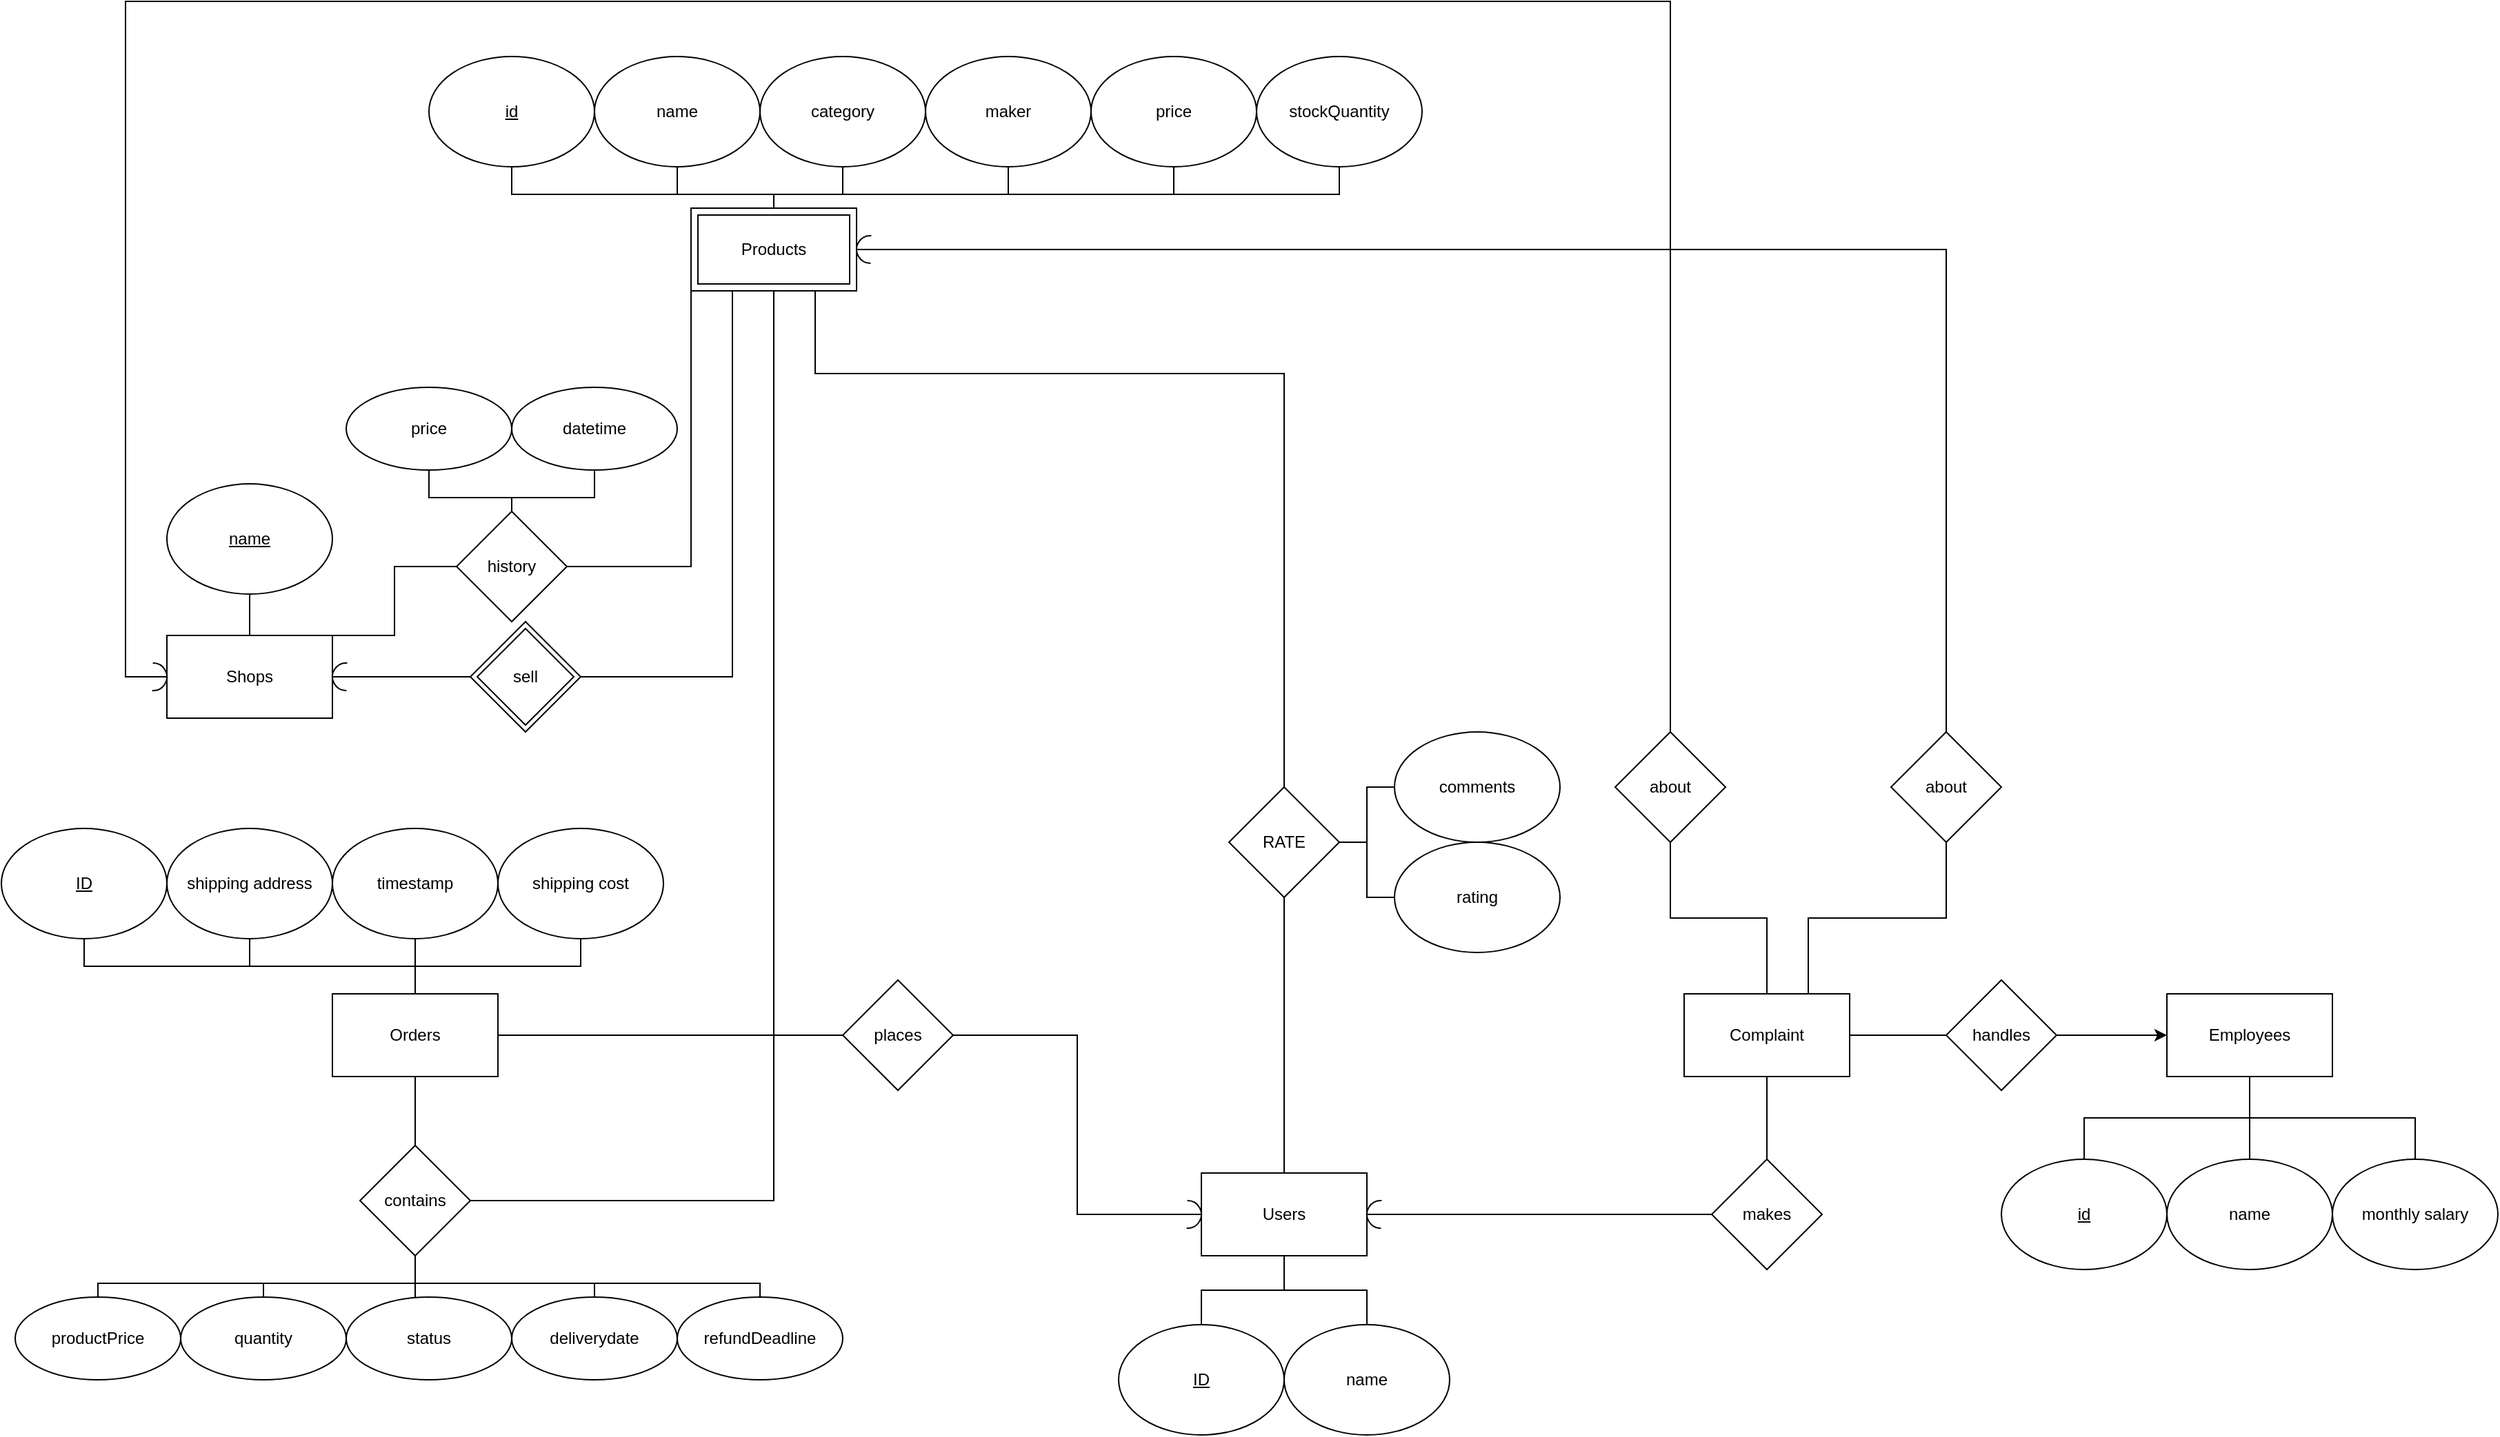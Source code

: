 <mxfile version="16.5.2" type="google"><diagram id="R2lEEEUBdFMjLlhIrx00" name="Page-1"><mxGraphModel dx="1384" dy="780" grid="1" gridSize="10" guides="1" tooltips="1" connect="1" arrows="1" fold="1" page="1" pageScale="1" pageWidth="850" pageHeight="1100" math="0" shadow="0" extFonts="Permanent Marker^https://fonts.googleapis.com/css?family=Permanent+Marker"><root><mxCell id="0"/><mxCell id="1" parent="0"/><mxCell id="CAWcFe6ftpbQC6StqvtP-8" style="edgeStyle=orthogonalEdgeStyle;rounded=0;orthogonalLoop=1;jettySize=auto;html=1;entryX=0;entryY=0.5;entryDx=0;entryDy=0;endArrow=none;endFill=0;exitX=1;exitY=0.5;exitDx=0;exitDy=0;" parent="1" source="tH63tWW0Jjr-03rM_A07-1" target="CAWcFe6ftpbQC6StqvtP-6" edge="1"><mxGeometry relative="1" as="geometry"><Array as="points"><mxPoint x="890" y="1050"/><mxPoint x="890" y="1050"/></Array></mxGeometry></mxCell><mxCell id="CAWcFe6ftpbQC6StqvtP-9" style="edgeStyle=orthogonalEdgeStyle;rounded=0;orthogonalLoop=1;jettySize=auto;html=1;entryX=0;entryY=0.5;entryDx=0;entryDy=0;endArrow=none;endFill=0;exitX=1;exitY=0;exitDx=0;exitDy=0;" parent="1" source="tH63tWW0Jjr-03rM_A07-1" target="CAWcFe6ftpbQC6StqvtP-3" edge="1"><mxGeometry relative="1" as="geometry"><Array as="points"><mxPoint x="875" y="1020"/><mxPoint x="875" y="970"/></Array></mxGeometry></mxCell><mxCell id="EW7hAlsl08u5H5kuOMch-9" value="" style="edgeStyle=orthogonalEdgeStyle;rounded=0;orthogonalLoop=1;jettySize=auto;html=1;endArrow=none;endFill=0;" parent="1" source="tH63tWW0Jjr-03rM_A07-1" target="CAWcFe6ftpbQC6StqvtP-7" edge="1"><mxGeometry relative="1" as="geometry"/></mxCell><mxCell id="tH63tWW0Jjr-03rM_A07-1" value="Shops" style="rounded=0;whiteSpace=wrap;html=1;" parent="1" vertex="1"><mxGeometry x="710" y="1020" width="120" height="60" as="geometry"/></mxCell><mxCell id="tH63tWW0Jjr-03rM_A07-3" value="Employees" style="whiteSpace=wrap;html=1;" parent="1" vertex="1"><mxGeometry x="2160" y="1280" width="120" height="60" as="geometry"/></mxCell><mxCell id="CAWcFe6ftpbQC6StqvtP-45" style="edgeStyle=orthogonalEdgeStyle;rounded=0;orthogonalLoop=1;jettySize=auto;html=1;entryX=0.5;entryY=1;entryDx=0;entryDy=0;endArrow=none;endFill=0;exitX=0.5;exitY=0;exitDx=0;exitDy=0;" parent="1" source="tH63tWW0Jjr-03rM_A07-5" target="CAWcFe6ftpbQC6StqvtP-44" edge="1"><mxGeometry relative="1" as="geometry"><Array as="points"><mxPoint x="1520" y="1390"/><mxPoint x="1520" y="1390"/></Array></mxGeometry></mxCell><mxCell id="EW7hAlsl08u5H5kuOMch-7" style="edgeStyle=orthogonalEdgeStyle;rounded=0;orthogonalLoop=1;jettySize=auto;html=1;entryX=1;entryY=0.5;entryDx=0;entryDy=0;endArrow=none;endFill=0;" parent="1" source="tH63tWW0Jjr-03rM_A07-5" target="EW7hAlsl08u5H5kuOMch-6" edge="1"><mxGeometry relative="1" as="geometry"/></mxCell><mxCell id="tH63tWW0Jjr-03rM_A07-5" value="Users" style="whiteSpace=wrap;html=1;" parent="1" vertex="1"><mxGeometry x="1460" y="1410" width="120" height="60" as="geometry"/></mxCell><mxCell id="CAWcFe6ftpbQC6StqvtP-29" style="edgeStyle=orthogonalEdgeStyle;rounded=0;orthogonalLoop=1;jettySize=auto;html=1;entryX=0.5;entryY=0;entryDx=0;entryDy=0;endArrow=none;endFill=0;" parent="1" source="tH63tWW0Jjr-03rM_A07-8" target="tH63tWW0Jjr-03rM_A07-1" edge="1"><mxGeometry relative="1" as="geometry"/></mxCell><mxCell id="tH63tWW0Jjr-03rM_A07-8" value="&lt;u&gt;name&lt;/u&gt;" style="ellipse;whiteSpace=wrap;html=1;" parent="1" vertex="1"><mxGeometry x="710" y="910" width="120" height="80" as="geometry"/></mxCell><mxCell id="uPYmgdJ5V9UW76l6auye-20" style="edgeStyle=orthogonalEdgeStyle;rounded=0;orthogonalLoop=1;jettySize=auto;html=1;entryX=0.5;entryY=1;entryDx=0;entryDy=0;endArrow=none;endFill=0;exitX=0.5;exitY=0;exitDx=0;exitDy=0;" parent="1" source="tH63tWW0Jjr-03rM_A07-18" target="tH63tWW0Jjr-03rM_A07-3" edge="1"><mxGeometry relative="1" as="geometry"><Array as="points"><mxPoint x="2100" y="1370"/><mxPoint x="2220" y="1370"/></Array></mxGeometry></mxCell><mxCell id="tH63tWW0Jjr-03rM_A07-18" value="&lt;u&gt;id&lt;/u&gt;" style="ellipse;whiteSpace=wrap;html=1;" parent="1" vertex="1"><mxGeometry x="2040" y="1400" width="120" height="80" as="geometry"/></mxCell><mxCell id="tH63tWW0Jjr-03rM_A07-20" style="edgeStyle=orthogonalEdgeStyle;rounded=0;orthogonalLoop=1;jettySize=auto;html=1;entryX=0.5;entryY=1;entryDx=0;entryDy=0;endArrow=none;endFill=0;exitX=0.5;exitY=0;exitDx=0;exitDy=0;" parent="1" source="tH63tWW0Jjr-03rM_A07-19" target="tH63tWW0Jjr-03rM_A07-3" edge="1"><mxGeometry relative="1" as="geometry"/></mxCell><mxCell id="tH63tWW0Jjr-03rM_A07-19" value="monthly salary" style="ellipse;whiteSpace=wrap;html=1;" parent="1" vertex="1"><mxGeometry x="2280" y="1400" width="120" height="80" as="geometry"/></mxCell><mxCell id="uPYmgdJ5V9UW76l6auye-22" style="edgeStyle=orthogonalEdgeStyle;rounded=0;orthogonalLoop=1;jettySize=auto;html=1;entryX=0.5;entryY=1;entryDx=0;entryDy=0;endArrow=none;endFill=0;" parent="1" source="tH63tWW0Jjr-03rM_A07-27" target="tH63tWW0Jjr-03rM_A07-5" edge="1"><mxGeometry relative="1" as="geometry"/></mxCell><mxCell id="tH63tWW0Jjr-03rM_A07-27" value="&lt;u&gt;ID&lt;/u&gt;" style="ellipse;whiteSpace=wrap;html=1;" parent="1" vertex="1"><mxGeometry x="1400" y="1520" width="120" height="80" as="geometry"/></mxCell><mxCell id="tH63tWW0Jjr-03rM_A07-29" style="edgeStyle=orthogonalEdgeStyle;rounded=0;orthogonalLoop=1;jettySize=auto;html=1;entryX=0.5;entryY=1;entryDx=0;entryDy=0;endArrow=none;endFill=0;" parent="1" source="tH63tWW0Jjr-03rM_A07-28" target="tH63tWW0Jjr-03rM_A07-5" edge="1"><mxGeometry relative="1" as="geometry"/></mxCell><mxCell id="tH63tWW0Jjr-03rM_A07-28" value="name" style="ellipse;whiteSpace=wrap;html=1;" parent="1" vertex="1"><mxGeometry x="1520" y="1520" width="120" height="80" as="geometry"/></mxCell><mxCell id="uPYmgdJ5V9UW76l6auye-21" style="edgeStyle=orthogonalEdgeStyle;rounded=0;orthogonalLoop=1;jettySize=auto;html=1;entryX=0.5;entryY=1;entryDx=0;entryDy=0;endArrow=none;endFill=0;exitX=0.5;exitY=0;exitDx=0;exitDy=0;" parent="1" source="tH63tWW0Jjr-03rM_A07-30" target="tH63tWW0Jjr-03rM_A07-3" edge="1"><mxGeometry relative="1" as="geometry"/></mxCell><mxCell id="tH63tWW0Jjr-03rM_A07-30" value="name" style="ellipse;whiteSpace=wrap;html=1;" parent="1" vertex="1"><mxGeometry x="2160" y="1400" width="120" height="80" as="geometry"/></mxCell><mxCell id="CAWcFe6ftpbQC6StqvtP-10" style="edgeStyle=orthogonalEdgeStyle;rounded=0;orthogonalLoop=1;jettySize=auto;html=1;entryX=0;entryY=1;entryDx=0;entryDy=0;endArrow=none;endFill=0;" parent="1" source="CAWcFe6ftpbQC6StqvtP-3" target="tH63tWW0Jjr-03rM_A07-2" edge="1"><mxGeometry relative="1" as="geometry"/></mxCell><mxCell id="CAWcFe6ftpbQC6StqvtP-31" style="edgeStyle=orthogonalEdgeStyle;rounded=0;orthogonalLoop=1;jettySize=auto;html=1;exitX=0.5;exitY=0;exitDx=0;exitDy=0;entryX=0.5;entryY=1;entryDx=0;entryDy=0;endArrow=none;endFill=0;" parent="1" source="CAWcFe6ftpbQC6StqvtP-3" target="CAWcFe6ftpbQC6StqvtP-4" edge="1"><mxGeometry relative="1" as="geometry"><Array as="points"><mxPoint x="960" y="920"/><mxPoint x="1020" y="920"/></Array></mxGeometry></mxCell><mxCell id="CAWcFe6ftpbQC6StqvtP-3" value="history" style="rhombus;whiteSpace=wrap;html=1;" parent="1" vertex="1"><mxGeometry x="920" y="930" width="80" height="80" as="geometry"/></mxCell><mxCell id="CAWcFe6ftpbQC6StqvtP-4" value="datetime" style="ellipse;whiteSpace=wrap;html=1;" parent="1" vertex="1"><mxGeometry x="960" y="840" width="120" height="60" as="geometry"/></mxCell><mxCell id="uPYmgdJ5V9UW76l6auye-33" style="edgeStyle=orthogonalEdgeStyle;rounded=0;orthogonalLoop=1;jettySize=auto;html=1;entryX=0.5;entryY=0;entryDx=0;entryDy=0;endArrow=none;endFill=0;" parent="1" source="CAWcFe6ftpbQC6StqvtP-5" target="CAWcFe6ftpbQC6StqvtP-3" edge="1"><mxGeometry relative="1" as="geometry"/></mxCell><mxCell id="CAWcFe6ftpbQC6StqvtP-5" value="price" style="ellipse;whiteSpace=wrap;html=1;" parent="1" vertex="1"><mxGeometry x="840" y="840" width="120" height="60" as="geometry"/></mxCell><mxCell id="CAWcFe6ftpbQC6StqvtP-38" style="edgeStyle=orthogonalEdgeStyle;rounded=0;orthogonalLoop=1;jettySize=auto;html=1;entryX=1;entryY=0.5;entryDx=0;entryDy=0;endArrow=none;endFill=0;exitX=0.5;exitY=1;exitDx=0;exitDy=0;" parent="1" source="tH63tWW0Jjr-03rM_A07-2" target="CAWcFe6ftpbQC6StqvtP-16" edge="1"><mxGeometry relative="1" as="geometry"><Array as="points"><mxPoint x="1150" y="1430"/></Array></mxGeometry></mxCell><mxCell id="tH63tWW0Jjr-03rM_A07-2" value="Products" style="whiteSpace=wrap;html=1;" parent="1" vertex="1"><mxGeometry x="1090" y="710" width="120" height="60" as="geometry"/></mxCell><mxCell id="uPYmgdJ5V9UW76l6auye-26" style="edgeStyle=orthogonalEdgeStyle;rounded=0;orthogonalLoop=1;jettySize=auto;html=1;entryX=0.5;entryY=0;entryDx=0;entryDy=0;endArrow=none;endFill=0;" parent="1" source="tH63tWW0Jjr-03rM_A07-10" target="tH63tWW0Jjr-03rM_A07-2" edge="1"><mxGeometry relative="1" as="geometry"><Array as="points"><mxPoint x="960" y="700"/><mxPoint x="1150" y="700"/></Array></mxGeometry></mxCell><mxCell id="tH63tWW0Jjr-03rM_A07-10" value="&lt;u&gt;id&lt;/u&gt;" style="ellipse;whiteSpace=wrap;html=1;" parent="1" vertex="1"><mxGeometry x="900" y="600" width="120" height="80" as="geometry"/></mxCell><mxCell id="uPYmgdJ5V9UW76l6auye-31" style="edgeStyle=orthogonalEdgeStyle;rounded=0;orthogonalLoop=1;jettySize=auto;html=1;entryX=0.5;entryY=0;entryDx=0;entryDy=0;endArrow=none;endFill=0;" parent="1" source="tH63tWW0Jjr-03rM_A07-13" target="tH63tWW0Jjr-03rM_A07-2" edge="1"><mxGeometry relative="1" as="geometry"><Array as="points"><mxPoint x="1320" y="700"/><mxPoint x="1150" y="700"/></Array></mxGeometry></mxCell><mxCell id="tH63tWW0Jjr-03rM_A07-13" value="maker" style="ellipse;whiteSpace=wrap;html=1;" parent="1" vertex="1"><mxGeometry x="1260" y="600" width="120" height="80" as="geometry"/></mxCell><mxCell id="uPYmgdJ5V9UW76l6auye-32" style="edgeStyle=orthogonalEdgeStyle;rounded=0;orthogonalLoop=1;jettySize=auto;html=1;entryX=0.5;entryY=0;entryDx=0;entryDy=0;endArrow=none;endFill=0;" parent="1" source="tH63tWW0Jjr-03rM_A07-14" target="tH63tWW0Jjr-03rM_A07-2" edge="1"><mxGeometry relative="1" as="geometry"><Array as="points"><mxPoint x="1440" y="700"/><mxPoint x="1150" y="700"/></Array></mxGeometry></mxCell><mxCell id="tH63tWW0Jjr-03rM_A07-14" value="price" style="ellipse;whiteSpace=wrap;html=1;" parent="1" vertex="1"><mxGeometry x="1380" y="600" width="120" height="80" as="geometry"/></mxCell><mxCell id="tH63tWW0Jjr-03rM_A07-17" style="edgeStyle=orthogonalEdgeStyle;rounded=0;orthogonalLoop=1;jettySize=auto;html=1;endArrow=none;endFill=0;exitX=0.5;exitY=1;exitDx=0;exitDy=0;" parent="1" source="tH63tWW0Jjr-03rM_A07-15" target="tH63tWW0Jjr-03rM_A07-2" edge="1"><mxGeometry relative="1" as="geometry"><Array as="points"><mxPoint x="1560" y="700"/><mxPoint x="1150" y="700"/></Array></mxGeometry></mxCell><mxCell id="tH63tWW0Jjr-03rM_A07-15" value="stockQuantity" style="ellipse;whiteSpace=wrap;html=1;" parent="1" vertex="1"><mxGeometry x="1500" y="600" width="120" height="80" as="geometry"/></mxCell><mxCell id="CAWcFe6ftpbQC6StqvtP-6" value="sell" style="rhombus;whiteSpace=wrap;html=1;" parent="1" vertex="1"><mxGeometry x="930" y="1010" width="80" height="80" as="geometry"/></mxCell><mxCell id="CAWcFe6ftpbQC6StqvtP-11" style="edgeStyle=orthogonalEdgeStyle;rounded=0;orthogonalLoop=1;jettySize=auto;html=1;entryX=0.25;entryY=1;entryDx=0;entryDy=0;endArrow=none;endFill=0;exitX=1;exitY=0.5;exitDx=0;exitDy=0;" parent="1" source="CAWcFe6ftpbQC6StqvtP-6" target="tH63tWW0Jjr-03rM_A07-2" edge="1"><mxGeometry relative="1" as="geometry"/></mxCell><mxCell id="CAWcFe6ftpbQC6StqvtP-7" value="sell" style="rhombus;whiteSpace=wrap;html=1;" parent="1" vertex="1"><mxGeometry x="935" y="1015" width="70" height="70" as="geometry"/></mxCell><mxCell id="CAWcFe6ftpbQC6StqvtP-12" value="Products" style="whiteSpace=wrap;html=1;" parent="1" vertex="1"><mxGeometry x="1095" y="715" width="110" height="50" as="geometry"/></mxCell><mxCell id="CAWcFe6ftpbQC6StqvtP-16" value="contains" style="rhombus;whiteSpace=wrap;html=1;" parent="1" vertex="1"><mxGeometry x="850" y="1390" width="80" height="80" as="geometry"/></mxCell><mxCell id="CAWcFe6ftpbQC6StqvtP-17" style="edgeStyle=orthogonalEdgeStyle;rounded=0;orthogonalLoop=1;jettySize=auto;html=1;endArrow=none;endFill=0;entryX=0.5;entryY=0;entryDx=0;entryDy=0;" parent="1" source="tH63tWW0Jjr-03rM_A07-6" target="CAWcFe6ftpbQC6StqvtP-16" edge="1"><mxGeometry relative="1" as="geometry"><mxPoint x="890" y="1380" as="targetPoint"/></mxGeometry></mxCell><mxCell id="uPYmgdJ5V9UW76l6auye-17" style="edgeStyle=orthogonalEdgeStyle;rounded=0;orthogonalLoop=1;jettySize=auto;html=1;entryX=0.5;entryY=1;entryDx=0;entryDy=0;endArrow=none;endFill=0;" parent="1" source="CAWcFe6ftpbQC6StqvtP-21" target="CAWcFe6ftpbQC6StqvtP-16" edge="1"><mxGeometry relative="1" as="geometry"><Array as="points"><mxPoint x="1020" y="1490"/><mxPoint x="890" y="1490"/></Array></mxGeometry></mxCell><mxCell id="CAWcFe6ftpbQC6StqvtP-21" value="deliverydate" style="ellipse;whiteSpace=wrap;html=1;" parent="1" vertex="1"><mxGeometry x="960" y="1500" width="120" height="60" as="geometry"/></mxCell><mxCell id="uPYmgdJ5V9UW76l6auye-18" style="edgeStyle=orthogonalEdgeStyle;rounded=0;orthogonalLoop=1;jettySize=auto;html=1;entryX=0.5;entryY=1;entryDx=0;entryDy=0;endArrow=none;endFill=0;" parent="1" source="CAWcFe6ftpbQC6StqvtP-22" target="CAWcFe6ftpbQC6StqvtP-16" edge="1"><mxGeometry relative="1" as="geometry"><Array as="points"><mxPoint x="1140" y="1490"/><mxPoint x="890" y="1490"/></Array></mxGeometry></mxCell><mxCell id="CAWcFe6ftpbQC6StqvtP-22" value="refundDeadline" style="ellipse;whiteSpace=wrap;html=1;" parent="1" vertex="1"><mxGeometry x="1080" y="1500" width="120" height="60" as="geometry"/></mxCell><mxCell id="uPYmgdJ5V9UW76l6auye-14" style="edgeStyle=orthogonalEdgeStyle;rounded=0;orthogonalLoop=1;jettySize=auto;html=1;entryX=0.5;entryY=1;entryDx=0;entryDy=0;endArrow=none;endFill=0;" parent="1" source="CAWcFe6ftpbQC6StqvtP-23" target="CAWcFe6ftpbQC6StqvtP-16" edge="1"><mxGeometry relative="1" as="geometry"><Array as="points"><mxPoint x="660" y="1490"/><mxPoint x="890" y="1490"/></Array></mxGeometry></mxCell><mxCell id="CAWcFe6ftpbQC6StqvtP-23" value="productPrice" style="ellipse;whiteSpace=wrap;html=1;" parent="1" vertex="1"><mxGeometry x="600" y="1500" width="120" height="60" as="geometry"/></mxCell><mxCell id="uPYmgdJ5V9UW76l6auye-15" style="edgeStyle=orthogonalEdgeStyle;rounded=0;orthogonalLoop=1;jettySize=auto;html=1;entryX=0.5;entryY=1;entryDx=0;entryDy=0;endArrow=none;endFill=0;" parent="1" source="CAWcFe6ftpbQC6StqvtP-35" target="CAWcFe6ftpbQC6StqvtP-16" edge="1"><mxGeometry relative="1" as="geometry"><Array as="points"><mxPoint x="780" y="1490"/><mxPoint x="890" y="1490"/></Array></mxGeometry></mxCell><mxCell id="CAWcFe6ftpbQC6StqvtP-35" value="quantity" style="ellipse;whiteSpace=wrap;html=1;" parent="1" vertex="1"><mxGeometry x="720" y="1500" width="120" height="60" as="geometry"/></mxCell><mxCell id="uPYmgdJ5V9UW76l6auye-16" style="edgeStyle=orthogonalEdgeStyle;rounded=0;orthogonalLoop=1;jettySize=auto;html=1;entryX=0.5;entryY=1;entryDx=0;entryDy=0;endArrow=none;endFill=0;" parent="1" source="CAWcFe6ftpbQC6StqvtP-36" target="CAWcFe6ftpbQC6StqvtP-16" edge="1"><mxGeometry relative="1" as="geometry"><Array as="points"><mxPoint x="890" y="1510"/><mxPoint x="890" y="1510"/></Array></mxGeometry></mxCell><mxCell id="CAWcFe6ftpbQC6StqvtP-36" value="status" style="ellipse;whiteSpace=wrap;html=1;" parent="1" vertex="1"><mxGeometry x="840" y="1500" width="120" height="60" as="geometry"/></mxCell><mxCell id="CAWcFe6ftpbQC6StqvtP-46" style="edgeStyle=orthogonalEdgeStyle;rounded=0;orthogonalLoop=1;jettySize=auto;html=1;entryX=0.75;entryY=1;entryDx=0;entryDy=0;endArrow=none;endFill=0;" parent="1" source="CAWcFe6ftpbQC6StqvtP-44" target="tH63tWW0Jjr-03rM_A07-2" edge="1"><mxGeometry relative="1" as="geometry"><Array as="points"><mxPoint x="1520" y="830"/><mxPoint x="1180" y="830"/></Array></mxGeometry></mxCell><mxCell id="CAWcFe6ftpbQC6StqvtP-48" style="edgeStyle=orthogonalEdgeStyle;rounded=0;orthogonalLoop=1;jettySize=auto;html=1;entryX=0;entryY=0.5;entryDx=0;entryDy=0;endArrow=none;endFill=0;" parent="1" source="CAWcFe6ftpbQC6StqvtP-44" target="CAWcFe6ftpbQC6StqvtP-47" edge="1"><mxGeometry relative="1" as="geometry"/></mxCell><mxCell id="CAWcFe6ftpbQC6StqvtP-44" value="RATE" style="rhombus;whiteSpace=wrap;html=1;" parent="1" vertex="1"><mxGeometry x="1480" y="1130" width="80" height="80" as="geometry"/></mxCell><mxCell id="CAWcFe6ftpbQC6StqvtP-47" value="comments" style="ellipse;whiteSpace=wrap;html=1;" parent="1" vertex="1"><mxGeometry x="1600" y="1090" width="120" height="80" as="geometry"/></mxCell><mxCell id="uPYmgdJ5V9UW76l6auye-34" style="edgeStyle=orthogonalEdgeStyle;rounded=0;orthogonalLoop=1;jettySize=auto;html=1;entryX=1;entryY=0.5;entryDx=0;entryDy=0;endArrow=none;endFill=0;" parent="1" source="CAWcFe6ftpbQC6StqvtP-49" target="CAWcFe6ftpbQC6StqvtP-44" edge="1"><mxGeometry relative="1" as="geometry"/></mxCell><mxCell id="CAWcFe6ftpbQC6StqvtP-49" value="rating" style="ellipse;whiteSpace=wrap;html=1;" parent="1" vertex="1"><mxGeometry x="1600" y="1170" width="120" height="80" as="geometry"/></mxCell><mxCell id="CAWcFe6ftpbQC6StqvtP-53" style="edgeStyle=orthogonalEdgeStyle;rounded=0;orthogonalLoop=1;jettySize=auto;html=1;entryX=0;entryY=0.5;entryDx=0;entryDy=0;endArrow=none;endFill=0;exitX=0.5;exitY=0;exitDx=0;exitDy=0;" parent="1" source="yoHlL-oMxorDhoJOEI85-1" target="tH63tWW0Jjr-03rM_A07-1" edge="1"><mxGeometry relative="1" as="geometry"><mxPoint x="1980" y="1130" as="sourcePoint"/><Array as="points"><mxPoint x="1800" y="560"/><mxPoint x="680" y="560"/><mxPoint x="680" y="1050"/></Array></mxGeometry></mxCell><mxCell id="yoHlL-oMxorDhoJOEI85-6" style="edgeStyle=orthogonalEdgeStyle;rounded=0;orthogonalLoop=1;jettySize=auto;html=1;entryX=0.5;entryY=1;entryDx=0;entryDy=0;endArrow=none;endFill=0;" parent="1" source="CAWcFe6ftpbQC6StqvtP-59" target="yoHlL-oMxorDhoJOEI85-1" edge="1"><mxGeometry relative="1" as="geometry"/></mxCell><mxCell id="yoHlL-oMxorDhoJOEI85-7" style="edgeStyle=orthogonalEdgeStyle;rounded=0;orthogonalLoop=1;jettySize=auto;html=1;entryX=0.5;entryY=1;entryDx=0;entryDy=0;endArrow=none;endFill=0;exitX=0.75;exitY=0;exitDx=0;exitDy=0;" parent="1" source="CAWcFe6ftpbQC6StqvtP-59" target="yoHlL-oMxorDhoJOEI85-2" edge="1"><mxGeometry relative="1" as="geometry"/></mxCell><mxCell id="CAWcFe6ftpbQC6StqvtP-59" value="Complaint" style="rounded=0;whiteSpace=wrap;html=1;" parent="1" vertex="1"><mxGeometry x="1810" y="1280" width="120" height="60" as="geometry"/></mxCell><mxCell id="CAWcFe6ftpbQC6StqvtP-62" style="edgeStyle=orthogonalEdgeStyle;rounded=0;orthogonalLoop=1;jettySize=auto;html=1;entryX=1;entryY=0.5;entryDx=0;entryDy=0;endArrow=none;endFill=0;" parent="1" source="CAWcFe6ftpbQC6StqvtP-61" target="CAWcFe6ftpbQC6StqvtP-59" edge="1"><mxGeometry relative="1" as="geometry"/></mxCell><mxCell id="yoHlL-oMxorDhoJOEI85-10" style="edgeStyle=orthogonalEdgeStyle;rounded=0;orthogonalLoop=1;jettySize=auto;html=1;entryX=0;entryY=0.5;entryDx=0;entryDy=0;endArrow=classic;endFill=1;" parent="1" source="CAWcFe6ftpbQC6StqvtP-61" target="tH63tWW0Jjr-03rM_A07-3" edge="1"><mxGeometry relative="1" as="geometry"/></mxCell><mxCell id="CAWcFe6ftpbQC6StqvtP-61" value="handles" style="rhombus;whiteSpace=wrap;html=1;" parent="1" vertex="1"><mxGeometry x="2000" y="1270" width="80" height="80" as="geometry"/></mxCell><mxCell id="yoHlL-oMxorDhoJOEI85-5" style="edgeStyle=orthogonalEdgeStyle;rounded=0;orthogonalLoop=1;jettySize=auto;html=1;entryX=0.5;entryY=1;entryDx=0;entryDy=0;endArrow=none;endFill=0;" parent="1" source="CAWcFe6ftpbQC6StqvtP-63" target="CAWcFe6ftpbQC6StqvtP-59" edge="1"><mxGeometry relative="1" as="geometry"/></mxCell><mxCell id="yoHlL-oMxorDhoJOEI85-11" style="edgeStyle=orthogonalEdgeStyle;rounded=0;orthogonalLoop=1;jettySize=auto;html=1;entryX=1;entryY=0.5;entryDx=0;entryDy=0;endArrow=none;endFill=0;exitX=0;exitY=0.5;exitDx=0;exitDy=0;" parent="1" source="CAWcFe6ftpbQC6StqvtP-63" target="tH63tWW0Jjr-03rM_A07-5" edge="1"><mxGeometry relative="1" as="geometry"><Array as="points"><mxPoint x="1900" y="1440"/><mxPoint x="1900" y="1440"/></Array></mxGeometry></mxCell><mxCell id="CAWcFe6ftpbQC6StqvtP-63" value="makes" style="rhombus;whiteSpace=wrap;html=1;" parent="1" vertex="1"><mxGeometry x="1830" y="1400" width="80" height="80" as="geometry"/></mxCell><mxCell id="yoHlL-oMxorDhoJOEI85-1" value="about" style="rhombus;whiteSpace=wrap;html=1;" parent="1" vertex="1"><mxGeometry x="1760" y="1090" width="80" height="80" as="geometry"/></mxCell><mxCell id="yoHlL-oMxorDhoJOEI85-2" value="about" style="rhombus;whiteSpace=wrap;html=1;" parent="1" vertex="1"><mxGeometry x="1960" y="1090" width="80" height="80" as="geometry"/></mxCell><mxCell id="uPYmgdJ5V9UW76l6auye-1" value="" style="verticalLabelPosition=bottom;verticalAlign=top;html=1;shape=mxgraph.basic.arc;startAngle=0.247;endAngle=0.761;rotation=90;" parent="1" vertex="1"><mxGeometry x="830" y="1040" width="20" height="20" as="geometry"/></mxCell><mxCell id="uPYmgdJ5V9UW76l6auye-4" value="" style="edgeStyle=orthogonalEdgeStyle;rounded=0;orthogonalLoop=1;jettySize=auto;html=1;endArrow=none;endFill=0;entryX=1;entryY=0.5;entryDx=0;entryDy=0;" parent="1" source="yoHlL-oMxorDhoJOEI85-2" target="tH63tWW0Jjr-03rM_A07-2" edge="1"><mxGeometry relative="1" as="geometry"><Array as="points"><mxPoint x="2000" y="740"/></Array><mxPoint x="2190" y="930" as="sourcePoint"/><mxPoint x="1300" y="760" as="targetPoint"/></mxGeometry></mxCell><mxCell id="uPYmgdJ5V9UW76l6auye-8" value="" style="verticalLabelPosition=bottom;verticalAlign=top;html=1;shape=mxgraph.basic.arc;startAngle=0.247;endAngle=0.761;rotation=90;" parent="1" vertex="1"><mxGeometry x="1580" y="1430" width="20" height="20" as="geometry"/></mxCell><mxCell id="uPYmgdJ5V9UW76l6auye-19" value="" style="group" parent="1" vertex="1" connectable="0"><mxGeometry x="590" y="1160" width="480" height="180" as="geometry"/></mxCell><mxCell id="tH63tWW0Jjr-03rM_A07-6" value="Orders" style="whiteSpace=wrap;html=1;" parent="uPYmgdJ5V9UW76l6auye-19" vertex="1"><mxGeometry x="240" y="120" width="120" height="60" as="geometry"/></mxCell><mxCell id="uPYmgdJ5V9UW76l6auye-11" style="edgeStyle=orthogonalEdgeStyle;rounded=0;orthogonalLoop=1;jettySize=auto;html=1;entryX=0.5;entryY=0;entryDx=0;entryDy=0;endArrow=none;endFill=0;" parent="uPYmgdJ5V9UW76l6auye-19" source="tH63tWW0Jjr-03rM_A07-21" target="tH63tWW0Jjr-03rM_A07-6" edge="1"><mxGeometry relative="1" as="geometry"><Array as="points"><mxPoint x="60" y="100"/><mxPoint x="300" y="100"/></Array></mxGeometry></mxCell><mxCell id="tH63tWW0Jjr-03rM_A07-21" value="&lt;u&gt;ID&lt;/u&gt;" style="ellipse;whiteSpace=wrap;html=1;" parent="uPYmgdJ5V9UW76l6auye-19" vertex="1"><mxGeometry width="120" height="80" as="geometry"/></mxCell><mxCell id="tH63tWW0Jjr-03rM_A07-23" style="edgeStyle=orthogonalEdgeStyle;rounded=0;orthogonalLoop=1;jettySize=auto;html=1;entryX=0.5;entryY=0;entryDx=0;entryDy=0;endArrow=none;endFill=0;" parent="uPYmgdJ5V9UW76l6auye-19" source="tH63tWW0Jjr-03rM_A07-22" target="tH63tWW0Jjr-03rM_A07-6" edge="1"><mxGeometry relative="1" as="geometry"/></mxCell><mxCell id="tH63tWW0Jjr-03rM_A07-22" value="timestamp" style="ellipse;whiteSpace=wrap;html=1;" parent="uPYmgdJ5V9UW76l6auye-19" vertex="1"><mxGeometry x="240" width="120" height="80" as="geometry"/></mxCell><mxCell id="uPYmgdJ5V9UW76l6auye-10" style="edgeStyle=orthogonalEdgeStyle;rounded=0;orthogonalLoop=1;jettySize=auto;html=1;entryX=0.5;entryY=0;entryDx=0;entryDy=0;endArrow=none;endFill=0;" parent="uPYmgdJ5V9UW76l6auye-19" source="tH63tWW0Jjr-03rM_A07-24" target="tH63tWW0Jjr-03rM_A07-6" edge="1"><mxGeometry relative="1" as="geometry"/></mxCell><mxCell id="tH63tWW0Jjr-03rM_A07-24" value="shipping cost" style="ellipse;whiteSpace=wrap;html=1;" parent="uPYmgdJ5V9UW76l6auye-19" vertex="1"><mxGeometry x="360" width="120" height="80" as="geometry"/></mxCell><mxCell id="uPYmgdJ5V9UW76l6auye-9" style="edgeStyle=orthogonalEdgeStyle;rounded=0;orthogonalLoop=1;jettySize=auto;html=1;entryX=0.5;entryY=0;entryDx=0;entryDy=0;endArrow=none;endFill=0;" parent="uPYmgdJ5V9UW76l6auye-19" source="tH63tWW0Jjr-03rM_A07-25" target="tH63tWW0Jjr-03rM_A07-6" edge="1"><mxGeometry relative="1" as="geometry"/></mxCell><mxCell id="tH63tWW0Jjr-03rM_A07-25" value="shipping address" style="ellipse;whiteSpace=wrap;html=1;" parent="uPYmgdJ5V9UW76l6auye-19" vertex="1"><mxGeometry x="120" width="120" height="80" as="geometry"/></mxCell><mxCell id="uPYmgdJ5V9UW76l6auye-27" style="edgeStyle=orthogonalEdgeStyle;rounded=0;orthogonalLoop=1;jettySize=auto;html=1;entryX=0.5;entryY=0;entryDx=0;entryDy=0;endArrow=none;endFill=0;" parent="1" source="uPYmgdJ5V9UW76l6auye-24" target="tH63tWW0Jjr-03rM_A07-2" edge="1"><mxGeometry relative="1" as="geometry"/></mxCell><mxCell id="uPYmgdJ5V9UW76l6auye-24" value="name" style="ellipse;whiteSpace=wrap;html=1;" parent="1" vertex="1"><mxGeometry x="1020" y="600" width="120" height="80" as="geometry"/></mxCell><mxCell id="uPYmgdJ5V9UW76l6auye-28" style="edgeStyle=orthogonalEdgeStyle;rounded=0;orthogonalLoop=1;jettySize=auto;html=1;entryX=0.5;entryY=0;entryDx=0;entryDy=0;endArrow=none;endFill=0;" parent="1" source="uPYmgdJ5V9UW76l6auye-25" target="tH63tWW0Jjr-03rM_A07-2" edge="1"><mxGeometry relative="1" as="geometry"/></mxCell><mxCell id="uPYmgdJ5V9UW76l6auye-30" style="edgeStyle=orthogonalEdgeStyle;rounded=0;orthogonalLoop=1;jettySize=auto;html=1;entryX=0.5;entryY=0;entryDx=0;entryDy=0;endArrow=none;endFill=0;" parent="1" source="uPYmgdJ5V9UW76l6auye-25" target="tH63tWW0Jjr-03rM_A07-2" edge="1"><mxGeometry relative="1" as="geometry"/></mxCell><mxCell id="uPYmgdJ5V9UW76l6auye-25" value="category" style="ellipse;whiteSpace=wrap;html=1;" parent="1" vertex="1"><mxGeometry x="1140" y="600" width="120" height="80" as="geometry"/></mxCell><mxCell id="uPYmgdJ5V9UW76l6auye-35" value="" style="verticalLabelPosition=bottom;verticalAlign=top;html=1;shape=mxgraph.basic.arc;startAngle=0.247;endAngle=0.761;rotation=90;" parent="1" vertex="1"><mxGeometry x="1210" y="730" width="20" height="20" as="geometry"/></mxCell><mxCell id="EW7hAlsl08u5H5kuOMch-4" value="" style="verticalLabelPosition=bottom;verticalAlign=top;html=1;shape=mxgraph.basic.arc;startAngle=0.247;endAngle=0.761;rotation=-90;" parent="1" vertex="1"><mxGeometry x="690" y="1040" width="20" height="20" as="geometry"/></mxCell><mxCell id="EW7hAlsl08u5H5kuOMch-8" style="edgeStyle=orthogonalEdgeStyle;rounded=0;orthogonalLoop=1;jettySize=auto;html=1;entryX=1;entryY=0.5;entryDx=0;entryDy=0;endArrow=none;endFill=0;" parent="1" source="EW7hAlsl08u5H5kuOMch-6" target="tH63tWW0Jjr-03rM_A07-6" edge="1"><mxGeometry relative="1" as="geometry"/></mxCell><mxCell id="EW7hAlsl08u5H5kuOMch-6" value="places" style="rhombus;whiteSpace=wrap;html=1;" parent="1" vertex="1"><mxGeometry x="1200" y="1270" width="80" height="80" as="geometry"/></mxCell><mxCell id="EW7hAlsl08u5H5kuOMch-11" value="" style="verticalLabelPosition=bottom;verticalAlign=top;html=1;shape=mxgraph.basic.arc;startAngle=0.247;endAngle=0.761;rotation=-90;" parent="1" vertex="1"><mxGeometry x="1440" y="1430" width="20" height="20" as="geometry"/></mxCell></root></mxGraphModel></diagram></mxfile>